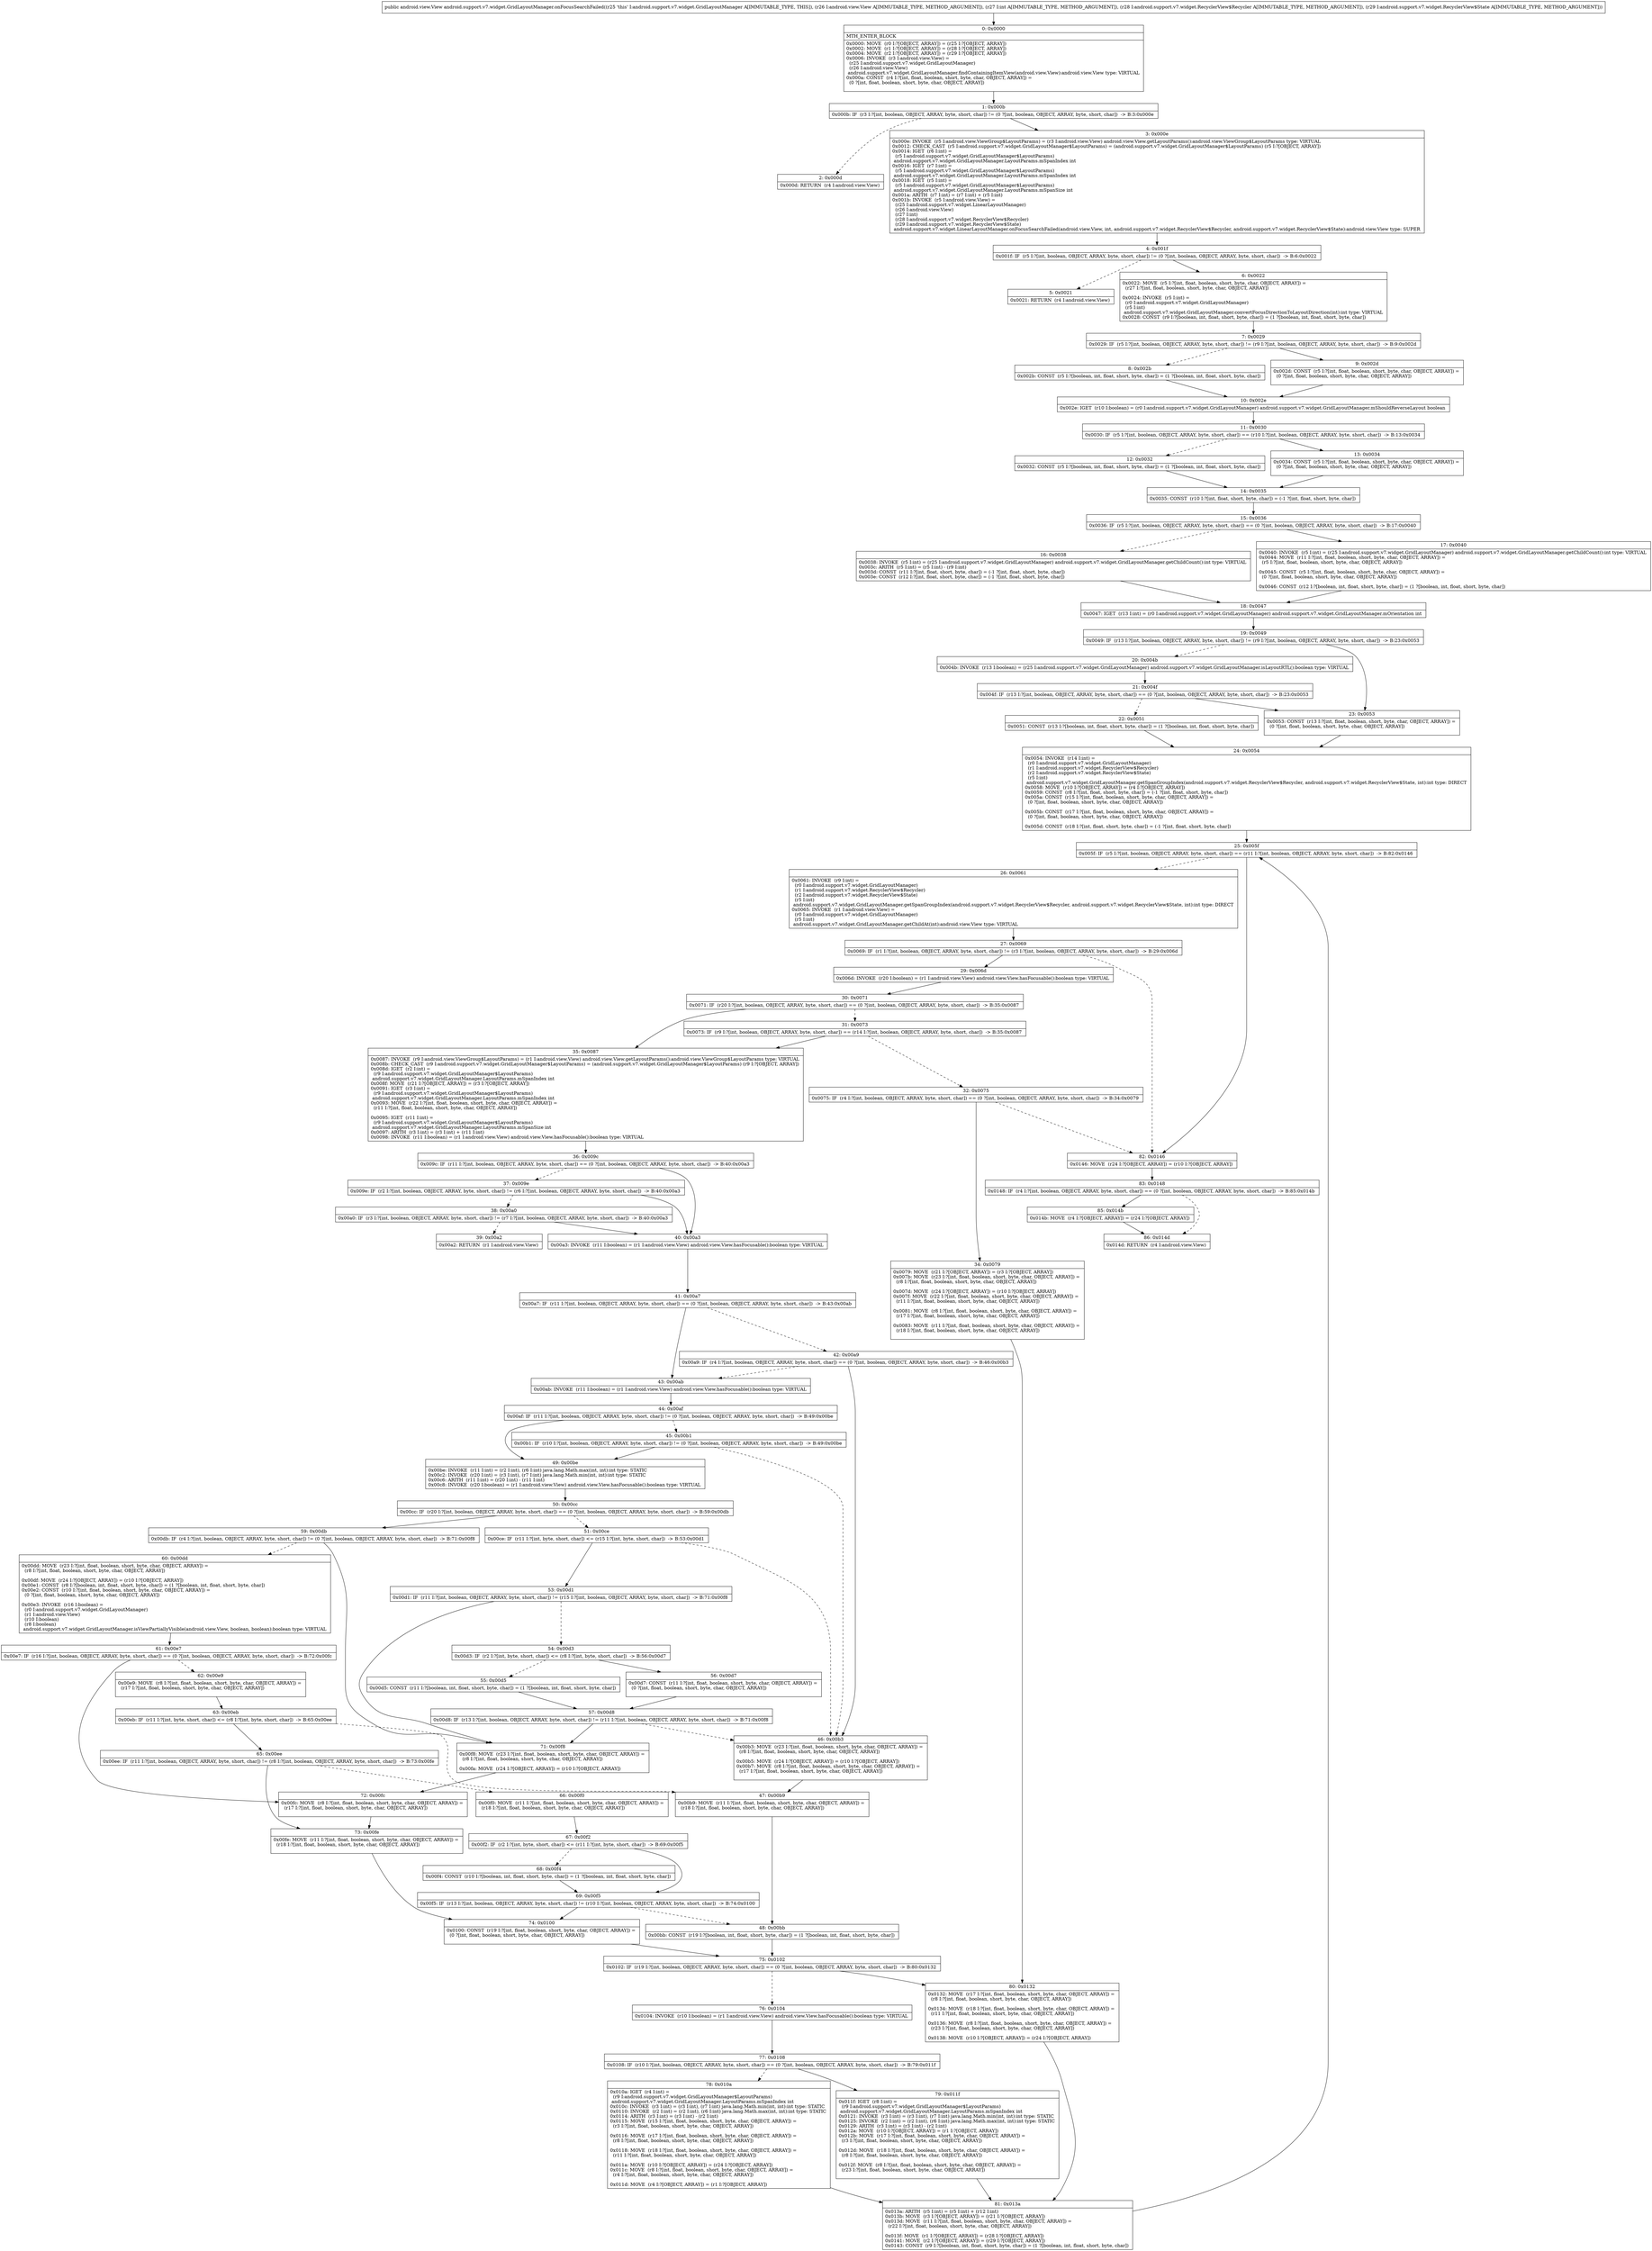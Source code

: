 digraph "CFG forandroid.support.v7.widget.GridLayoutManager.onFocusSearchFailed(Landroid\/view\/View;ILandroid\/support\/v7\/widget\/RecyclerView$Recycler;Landroid\/support\/v7\/widget\/RecyclerView$State;)Landroid\/view\/View;" {
Node_0 [shape=record,label="{0\:\ 0x0000|MTH_ENTER_BLOCK\l|0x0000: MOVE  (r0 I:?[OBJECT, ARRAY]) = (r25 I:?[OBJECT, ARRAY]) \l0x0002: MOVE  (r1 I:?[OBJECT, ARRAY]) = (r28 I:?[OBJECT, ARRAY]) \l0x0004: MOVE  (r2 I:?[OBJECT, ARRAY]) = (r29 I:?[OBJECT, ARRAY]) \l0x0006: INVOKE  (r3 I:android.view.View) = \l  (r25 I:android.support.v7.widget.GridLayoutManager)\l  (r26 I:android.view.View)\l android.support.v7.widget.GridLayoutManager.findContainingItemView(android.view.View):android.view.View type: VIRTUAL \l0x000a: CONST  (r4 I:?[int, float, boolean, short, byte, char, OBJECT, ARRAY]) = \l  (0 ?[int, float, boolean, short, byte, char, OBJECT, ARRAY])\l \l}"];
Node_1 [shape=record,label="{1\:\ 0x000b|0x000b: IF  (r3 I:?[int, boolean, OBJECT, ARRAY, byte, short, char]) != (0 ?[int, boolean, OBJECT, ARRAY, byte, short, char])  \-\> B:3:0x000e \l}"];
Node_2 [shape=record,label="{2\:\ 0x000d|0x000d: RETURN  (r4 I:android.view.View) \l}"];
Node_3 [shape=record,label="{3\:\ 0x000e|0x000e: INVOKE  (r5 I:android.view.ViewGroup$LayoutParams) = (r3 I:android.view.View) android.view.View.getLayoutParams():android.view.ViewGroup$LayoutParams type: VIRTUAL \l0x0012: CHECK_CAST  (r5 I:android.support.v7.widget.GridLayoutManager$LayoutParams) = (android.support.v7.widget.GridLayoutManager$LayoutParams) (r5 I:?[OBJECT, ARRAY]) \l0x0014: IGET  (r6 I:int) = \l  (r5 I:android.support.v7.widget.GridLayoutManager$LayoutParams)\l android.support.v7.widget.GridLayoutManager.LayoutParams.mSpanIndex int \l0x0016: IGET  (r7 I:int) = \l  (r5 I:android.support.v7.widget.GridLayoutManager$LayoutParams)\l android.support.v7.widget.GridLayoutManager.LayoutParams.mSpanIndex int \l0x0018: IGET  (r5 I:int) = \l  (r5 I:android.support.v7.widget.GridLayoutManager$LayoutParams)\l android.support.v7.widget.GridLayoutManager.LayoutParams.mSpanSize int \l0x001a: ARITH  (r7 I:int) = (r7 I:int) + (r5 I:int) \l0x001b: INVOKE  (r5 I:android.view.View) = \l  (r25 I:android.support.v7.widget.LinearLayoutManager)\l  (r26 I:android.view.View)\l  (r27 I:int)\l  (r28 I:android.support.v7.widget.RecyclerView$Recycler)\l  (r29 I:android.support.v7.widget.RecyclerView$State)\l android.support.v7.widget.LinearLayoutManager.onFocusSearchFailed(android.view.View, int, android.support.v7.widget.RecyclerView$Recycler, android.support.v7.widget.RecyclerView$State):android.view.View type: SUPER \l}"];
Node_4 [shape=record,label="{4\:\ 0x001f|0x001f: IF  (r5 I:?[int, boolean, OBJECT, ARRAY, byte, short, char]) != (0 ?[int, boolean, OBJECT, ARRAY, byte, short, char])  \-\> B:6:0x0022 \l}"];
Node_5 [shape=record,label="{5\:\ 0x0021|0x0021: RETURN  (r4 I:android.view.View) \l}"];
Node_6 [shape=record,label="{6\:\ 0x0022|0x0022: MOVE  (r5 I:?[int, float, boolean, short, byte, char, OBJECT, ARRAY]) = \l  (r27 I:?[int, float, boolean, short, byte, char, OBJECT, ARRAY])\l \l0x0024: INVOKE  (r5 I:int) = \l  (r0 I:android.support.v7.widget.GridLayoutManager)\l  (r5 I:int)\l android.support.v7.widget.GridLayoutManager.convertFocusDirectionToLayoutDirection(int):int type: VIRTUAL \l0x0028: CONST  (r9 I:?[boolean, int, float, short, byte, char]) = (1 ?[boolean, int, float, short, byte, char]) \l}"];
Node_7 [shape=record,label="{7\:\ 0x0029|0x0029: IF  (r5 I:?[int, boolean, OBJECT, ARRAY, byte, short, char]) != (r9 I:?[int, boolean, OBJECT, ARRAY, byte, short, char])  \-\> B:9:0x002d \l}"];
Node_8 [shape=record,label="{8\:\ 0x002b|0x002b: CONST  (r5 I:?[boolean, int, float, short, byte, char]) = (1 ?[boolean, int, float, short, byte, char]) \l}"];
Node_9 [shape=record,label="{9\:\ 0x002d|0x002d: CONST  (r5 I:?[int, float, boolean, short, byte, char, OBJECT, ARRAY]) = \l  (0 ?[int, float, boolean, short, byte, char, OBJECT, ARRAY])\l \l}"];
Node_10 [shape=record,label="{10\:\ 0x002e|0x002e: IGET  (r10 I:boolean) = (r0 I:android.support.v7.widget.GridLayoutManager) android.support.v7.widget.GridLayoutManager.mShouldReverseLayout boolean \l}"];
Node_11 [shape=record,label="{11\:\ 0x0030|0x0030: IF  (r5 I:?[int, boolean, OBJECT, ARRAY, byte, short, char]) == (r10 I:?[int, boolean, OBJECT, ARRAY, byte, short, char])  \-\> B:13:0x0034 \l}"];
Node_12 [shape=record,label="{12\:\ 0x0032|0x0032: CONST  (r5 I:?[boolean, int, float, short, byte, char]) = (1 ?[boolean, int, float, short, byte, char]) \l}"];
Node_13 [shape=record,label="{13\:\ 0x0034|0x0034: CONST  (r5 I:?[int, float, boolean, short, byte, char, OBJECT, ARRAY]) = \l  (0 ?[int, float, boolean, short, byte, char, OBJECT, ARRAY])\l \l}"];
Node_14 [shape=record,label="{14\:\ 0x0035|0x0035: CONST  (r10 I:?[int, float, short, byte, char]) = (\-1 ?[int, float, short, byte, char]) \l}"];
Node_15 [shape=record,label="{15\:\ 0x0036|0x0036: IF  (r5 I:?[int, boolean, OBJECT, ARRAY, byte, short, char]) == (0 ?[int, boolean, OBJECT, ARRAY, byte, short, char])  \-\> B:17:0x0040 \l}"];
Node_16 [shape=record,label="{16\:\ 0x0038|0x0038: INVOKE  (r5 I:int) = (r25 I:android.support.v7.widget.GridLayoutManager) android.support.v7.widget.GridLayoutManager.getChildCount():int type: VIRTUAL \l0x003c: ARITH  (r5 I:int) = (r5 I:int) \- (r9 I:int) \l0x003d: CONST  (r11 I:?[int, float, short, byte, char]) = (\-1 ?[int, float, short, byte, char]) \l0x003e: CONST  (r12 I:?[int, float, short, byte, char]) = (\-1 ?[int, float, short, byte, char]) \l}"];
Node_17 [shape=record,label="{17\:\ 0x0040|0x0040: INVOKE  (r5 I:int) = (r25 I:android.support.v7.widget.GridLayoutManager) android.support.v7.widget.GridLayoutManager.getChildCount():int type: VIRTUAL \l0x0044: MOVE  (r11 I:?[int, float, boolean, short, byte, char, OBJECT, ARRAY]) = \l  (r5 I:?[int, float, boolean, short, byte, char, OBJECT, ARRAY])\l \l0x0045: CONST  (r5 I:?[int, float, boolean, short, byte, char, OBJECT, ARRAY]) = \l  (0 ?[int, float, boolean, short, byte, char, OBJECT, ARRAY])\l \l0x0046: CONST  (r12 I:?[boolean, int, float, short, byte, char]) = (1 ?[boolean, int, float, short, byte, char]) \l}"];
Node_18 [shape=record,label="{18\:\ 0x0047|0x0047: IGET  (r13 I:int) = (r0 I:android.support.v7.widget.GridLayoutManager) android.support.v7.widget.GridLayoutManager.mOrientation int \l}"];
Node_19 [shape=record,label="{19\:\ 0x0049|0x0049: IF  (r13 I:?[int, boolean, OBJECT, ARRAY, byte, short, char]) != (r9 I:?[int, boolean, OBJECT, ARRAY, byte, short, char])  \-\> B:23:0x0053 \l}"];
Node_20 [shape=record,label="{20\:\ 0x004b|0x004b: INVOKE  (r13 I:boolean) = (r25 I:android.support.v7.widget.GridLayoutManager) android.support.v7.widget.GridLayoutManager.isLayoutRTL():boolean type: VIRTUAL \l}"];
Node_21 [shape=record,label="{21\:\ 0x004f|0x004f: IF  (r13 I:?[int, boolean, OBJECT, ARRAY, byte, short, char]) == (0 ?[int, boolean, OBJECT, ARRAY, byte, short, char])  \-\> B:23:0x0053 \l}"];
Node_22 [shape=record,label="{22\:\ 0x0051|0x0051: CONST  (r13 I:?[boolean, int, float, short, byte, char]) = (1 ?[boolean, int, float, short, byte, char]) \l}"];
Node_23 [shape=record,label="{23\:\ 0x0053|0x0053: CONST  (r13 I:?[int, float, boolean, short, byte, char, OBJECT, ARRAY]) = \l  (0 ?[int, float, boolean, short, byte, char, OBJECT, ARRAY])\l \l}"];
Node_24 [shape=record,label="{24\:\ 0x0054|0x0054: INVOKE  (r14 I:int) = \l  (r0 I:android.support.v7.widget.GridLayoutManager)\l  (r1 I:android.support.v7.widget.RecyclerView$Recycler)\l  (r2 I:android.support.v7.widget.RecyclerView$State)\l  (r5 I:int)\l android.support.v7.widget.GridLayoutManager.getSpanGroupIndex(android.support.v7.widget.RecyclerView$Recycler, android.support.v7.widget.RecyclerView$State, int):int type: DIRECT \l0x0058: MOVE  (r10 I:?[OBJECT, ARRAY]) = (r4 I:?[OBJECT, ARRAY]) \l0x0059: CONST  (r8 I:?[int, float, short, byte, char]) = (\-1 ?[int, float, short, byte, char]) \l0x005a: CONST  (r15 I:?[int, float, boolean, short, byte, char, OBJECT, ARRAY]) = \l  (0 ?[int, float, boolean, short, byte, char, OBJECT, ARRAY])\l \l0x005b: CONST  (r17 I:?[int, float, boolean, short, byte, char, OBJECT, ARRAY]) = \l  (0 ?[int, float, boolean, short, byte, char, OBJECT, ARRAY])\l \l0x005d: CONST  (r18 I:?[int, float, short, byte, char]) = (\-1 ?[int, float, short, byte, char]) \l}"];
Node_25 [shape=record,label="{25\:\ 0x005f|0x005f: IF  (r5 I:?[int, boolean, OBJECT, ARRAY, byte, short, char]) == (r11 I:?[int, boolean, OBJECT, ARRAY, byte, short, char])  \-\> B:82:0x0146 \l}"];
Node_26 [shape=record,label="{26\:\ 0x0061|0x0061: INVOKE  (r9 I:int) = \l  (r0 I:android.support.v7.widget.GridLayoutManager)\l  (r1 I:android.support.v7.widget.RecyclerView$Recycler)\l  (r2 I:android.support.v7.widget.RecyclerView$State)\l  (r5 I:int)\l android.support.v7.widget.GridLayoutManager.getSpanGroupIndex(android.support.v7.widget.RecyclerView$Recycler, android.support.v7.widget.RecyclerView$State, int):int type: DIRECT \l0x0065: INVOKE  (r1 I:android.view.View) = \l  (r0 I:android.support.v7.widget.GridLayoutManager)\l  (r5 I:int)\l android.support.v7.widget.GridLayoutManager.getChildAt(int):android.view.View type: VIRTUAL \l}"];
Node_27 [shape=record,label="{27\:\ 0x0069|0x0069: IF  (r1 I:?[int, boolean, OBJECT, ARRAY, byte, short, char]) != (r3 I:?[int, boolean, OBJECT, ARRAY, byte, short, char])  \-\> B:29:0x006d \l}"];
Node_29 [shape=record,label="{29\:\ 0x006d|0x006d: INVOKE  (r20 I:boolean) = (r1 I:android.view.View) android.view.View.hasFocusable():boolean type: VIRTUAL \l}"];
Node_30 [shape=record,label="{30\:\ 0x0071|0x0071: IF  (r20 I:?[int, boolean, OBJECT, ARRAY, byte, short, char]) == (0 ?[int, boolean, OBJECT, ARRAY, byte, short, char])  \-\> B:35:0x0087 \l}"];
Node_31 [shape=record,label="{31\:\ 0x0073|0x0073: IF  (r9 I:?[int, boolean, OBJECT, ARRAY, byte, short, char]) == (r14 I:?[int, boolean, OBJECT, ARRAY, byte, short, char])  \-\> B:35:0x0087 \l}"];
Node_32 [shape=record,label="{32\:\ 0x0075|0x0075: IF  (r4 I:?[int, boolean, OBJECT, ARRAY, byte, short, char]) == (0 ?[int, boolean, OBJECT, ARRAY, byte, short, char])  \-\> B:34:0x0079 \l}"];
Node_34 [shape=record,label="{34\:\ 0x0079|0x0079: MOVE  (r21 I:?[OBJECT, ARRAY]) = (r3 I:?[OBJECT, ARRAY]) \l0x007b: MOVE  (r23 I:?[int, float, boolean, short, byte, char, OBJECT, ARRAY]) = \l  (r8 I:?[int, float, boolean, short, byte, char, OBJECT, ARRAY])\l \l0x007d: MOVE  (r24 I:?[OBJECT, ARRAY]) = (r10 I:?[OBJECT, ARRAY]) \l0x007f: MOVE  (r22 I:?[int, float, boolean, short, byte, char, OBJECT, ARRAY]) = \l  (r11 I:?[int, float, boolean, short, byte, char, OBJECT, ARRAY])\l \l0x0081: MOVE  (r8 I:?[int, float, boolean, short, byte, char, OBJECT, ARRAY]) = \l  (r17 I:?[int, float, boolean, short, byte, char, OBJECT, ARRAY])\l \l0x0083: MOVE  (r11 I:?[int, float, boolean, short, byte, char, OBJECT, ARRAY]) = \l  (r18 I:?[int, float, boolean, short, byte, char, OBJECT, ARRAY])\l \l}"];
Node_35 [shape=record,label="{35\:\ 0x0087|0x0087: INVOKE  (r9 I:android.view.ViewGroup$LayoutParams) = (r1 I:android.view.View) android.view.View.getLayoutParams():android.view.ViewGroup$LayoutParams type: VIRTUAL \l0x008b: CHECK_CAST  (r9 I:android.support.v7.widget.GridLayoutManager$LayoutParams) = (android.support.v7.widget.GridLayoutManager$LayoutParams) (r9 I:?[OBJECT, ARRAY]) \l0x008d: IGET  (r2 I:int) = \l  (r9 I:android.support.v7.widget.GridLayoutManager$LayoutParams)\l android.support.v7.widget.GridLayoutManager.LayoutParams.mSpanIndex int \l0x008f: MOVE  (r21 I:?[OBJECT, ARRAY]) = (r3 I:?[OBJECT, ARRAY]) \l0x0091: IGET  (r3 I:int) = \l  (r9 I:android.support.v7.widget.GridLayoutManager$LayoutParams)\l android.support.v7.widget.GridLayoutManager.LayoutParams.mSpanIndex int \l0x0093: MOVE  (r22 I:?[int, float, boolean, short, byte, char, OBJECT, ARRAY]) = \l  (r11 I:?[int, float, boolean, short, byte, char, OBJECT, ARRAY])\l \l0x0095: IGET  (r11 I:int) = \l  (r9 I:android.support.v7.widget.GridLayoutManager$LayoutParams)\l android.support.v7.widget.GridLayoutManager.LayoutParams.mSpanSize int \l0x0097: ARITH  (r3 I:int) = (r3 I:int) + (r11 I:int) \l0x0098: INVOKE  (r11 I:boolean) = (r1 I:android.view.View) android.view.View.hasFocusable():boolean type: VIRTUAL \l}"];
Node_36 [shape=record,label="{36\:\ 0x009c|0x009c: IF  (r11 I:?[int, boolean, OBJECT, ARRAY, byte, short, char]) == (0 ?[int, boolean, OBJECT, ARRAY, byte, short, char])  \-\> B:40:0x00a3 \l}"];
Node_37 [shape=record,label="{37\:\ 0x009e|0x009e: IF  (r2 I:?[int, boolean, OBJECT, ARRAY, byte, short, char]) != (r6 I:?[int, boolean, OBJECT, ARRAY, byte, short, char])  \-\> B:40:0x00a3 \l}"];
Node_38 [shape=record,label="{38\:\ 0x00a0|0x00a0: IF  (r3 I:?[int, boolean, OBJECT, ARRAY, byte, short, char]) != (r7 I:?[int, boolean, OBJECT, ARRAY, byte, short, char])  \-\> B:40:0x00a3 \l}"];
Node_39 [shape=record,label="{39\:\ 0x00a2|0x00a2: RETURN  (r1 I:android.view.View) \l}"];
Node_40 [shape=record,label="{40\:\ 0x00a3|0x00a3: INVOKE  (r11 I:boolean) = (r1 I:android.view.View) android.view.View.hasFocusable():boolean type: VIRTUAL \l}"];
Node_41 [shape=record,label="{41\:\ 0x00a7|0x00a7: IF  (r11 I:?[int, boolean, OBJECT, ARRAY, byte, short, char]) == (0 ?[int, boolean, OBJECT, ARRAY, byte, short, char])  \-\> B:43:0x00ab \l}"];
Node_42 [shape=record,label="{42\:\ 0x00a9|0x00a9: IF  (r4 I:?[int, boolean, OBJECT, ARRAY, byte, short, char]) == (0 ?[int, boolean, OBJECT, ARRAY, byte, short, char])  \-\> B:46:0x00b3 \l}"];
Node_43 [shape=record,label="{43\:\ 0x00ab|0x00ab: INVOKE  (r11 I:boolean) = (r1 I:android.view.View) android.view.View.hasFocusable():boolean type: VIRTUAL \l}"];
Node_44 [shape=record,label="{44\:\ 0x00af|0x00af: IF  (r11 I:?[int, boolean, OBJECT, ARRAY, byte, short, char]) != (0 ?[int, boolean, OBJECT, ARRAY, byte, short, char])  \-\> B:49:0x00be \l}"];
Node_45 [shape=record,label="{45\:\ 0x00b1|0x00b1: IF  (r10 I:?[int, boolean, OBJECT, ARRAY, byte, short, char]) != (0 ?[int, boolean, OBJECT, ARRAY, byte, short, char])  \-\> B:49:0x00be \l}"];
Node_46 [shape=record,label="{46\:\ 0x00b3|0x00b3: MOVE  (r23 I:?[int, float, boolean, short, byte, char, OBJECT, ARRAY]) = \l  (r8 I:?[int, float, boolean, short, byte, char, OBJECT, ARRAY])\l \l0x00b5: MOVE  (r24 I:?[OBJECT, ARRAY]) = (r10 I:?[OBJECT, ARRAY]) \l0x00b7: MOVE  (r8 I:?[int, float, boolean, short, byte, char, OBJECT, ARRAY]) = \l  (r17 I:?[int, float, boolean, short, byte, char, OBJECT, ARRAY])\l \l}"];
Node_47 [shape=record,label="{47\:\ 0x00b9|0x00b9: MOVE  (r11 I:?[int, float, boolean, short, byte, char, OBJECT, ARRAY]) = \l  (r18 I:?[int, float, boolean, short, byte, char, OBJECT, ARRAY])\l \l}"];
Node_48 [shape=record,label="{48\:\ 0x00bb|0x00bb: CONST  (r19 I:?[boolean, int, float, short, byte, char]) = (1 ?[boolean, int, float, short, byte, char]) \l}"];
Node_49 [shape=record,label="{49\:\ 0x00be|0x00be: INVOKE  (r11 I:int) = (r2 I:int), (r6 I:int) java.lang.Math.max(int, int):int type: STATIC \l0x00c2: INVOKE  (r20 I:int) = (r3 I:int), (r7 I:int) java.lang.Math.min(int, int):int type: STATIC \l0x00c6: ARITH  (r11 I:int) = (r20 I:int) \- (r11 I:int) \l0x00c8: INVOKE  (r20 I:boolean) = (r1 I:android.view.View) android.view.View.hasFocusable():boolean type: VIRTUAL \l}"];
Node_50 [shape=record,label="{50\:\ 0x00cc|0x00cc: IF  (r20 I:?[int, boolean, OBJECT, ARRAY, byte, short, char]) == (0 ?[int, boolean, OBJECT, ARRAY, byte, short, char])  \-\> B:59:0x00db \l}"];
Node_51 [shape=record,label="{51\:\ 0x00ce|0x00ce: IF  (r11 I:?[int, byte, short, char]) \<= (r15 I:?[int, byte, short, char])  \-\> B:53:0x00d1 \l}"];
Node_53 [shape=record,label="{53\:\ 0x00d1|0x00d1: IF  (r11 I:?[int, boolean, OBJECT, ARRAY, byte, short, char]) != (r15 I:?[int, boolean, OBJECT, ARRAY, byte, short, char])  \-\> B:71:0x00f8 \l}"];
Node_54 [shape=record,label="{54\:\ 0x00d3|0x00d3: IF  (r2 I:?[int, byte, short, char]) \<= (r8 I:?[int, byte, short, char])  \-\> B:56:0x00d7 \l}"];
Node_55 [shape=record,label="{55\:\ 0x00d5|0x00d5: CONST  (r11 I:?[boolean, int, float, short, byte, char]) = (1 ?[boolean, int, float, short, byte, char]) \l}"];
Node_56 [shape=record,label="{56\:\ 0x00d7|0x00d7: CONST  (r11 I:?[int, float, boolean, short, byte, char, OBJECT, ARRAY]) = \l  (0 ?[int, float, boolean, short, byte, char, OBJECT, ARRAY])\l \l}"];
Node_57 [shape=record,label="{57\:\ 0x00d8|0x00d8: IF  (r13 I:?[int, boolean, OBJECT, ARRAY, byte, short, char]) != (r11 I:?[int, boolean, OBJECT, ARRAY, byte, short, char])  \-\> B:71:0x00f8 \l}"];
Node_59 [shape=record,label="{59\:\ 0x00db|0x00db: IF  (r4 I:?[int, boolean, OBJECT, ARRAY, byte, short, char]) != (0 ?[int, boolean, OBJECT, ARRAY, byte, short, char])  \-\> B:71:0x00f8 \l}"];
Node_60 [shape=record,label="{60\:\ 0x00dd|0x00dd: MOVE  (r23 I:?[int, float, boolean, short, byte, char, OBJECT, ARRAY]) = \l  (r8 I:?[int, float, boolean, short, byte, char, OBJECT, ARRAY])\l \l0x00df: MOVE  (r24 I:?[OBJECT, ARRAY]) = (r10 I:?[OBJECT, ARRAY]) \l0x00e1: CONST  (r8 I:?[boolean, int, float, short, byte, char]) = (1 ?[boolean, int, float, short, byte, char]) \l0x00e2: CONST  (r10 I:?[int, float, boolean, short, byte, char, OBJECT, ARRAY]) = \l  (0 ?[int, float, boolean, short, byte, char, OBJECT, ARRAY])\l \l0x00e3: INVOKE  (r16 I:boolean) = \l  (r0 I:android.support.v7.widget.GridLayoutManager)\l  (r1 I:android.view.View)\l  (r10 I:boolean)\l  (r8 I:boolean)\l android.support.v7.widget.GridLayoutManager.isViewPartiallyVisible(android.view.View, boolean, boolean):boolean type: VIRTUAL \l}"];
Node_61 [shape=record,label="{61\:\ 0x00e7|0x00e7: IF  (r16 I:?[int, boolean, OBJECT, ARRAY, byte, short, char]) == (0 ?[int, boolean, OBJECT, ARRAY, byte, short, char])  \-\> B:72:0x00fc \l}"];
Node_62 [shape=record,label="{62\:\ 0x00e9|0x00e9: MOVE  (r8 I:?[int, float, boolean, short, byte, char, OBJECT, ARRAY]) = \l  (r17 I:?[int, float, boolean, short, byte, char, OBJECT, ARRAY])\l \l}"];
Node_63 [shape=record,label="{63\:\ 0x00eb|0x00eb: IF  (r11 I:?[int, byte, short, char]) \<= (r8 I:?[int, byte, short, char])  \-\> B:65:0x00ee \l}"];
Node_65 [shape=record,label="{65\:\ 0x00ee|0x00ee: IF  (r11 I:?[int, boolean, OBJECT, ARRAY, byte, short, char]) != (r8 I:?[int, boolean, OBJECT, ARRAY, byte, short, char])  \-\> B:73:0x00fe \l}"];
Node_66 [shape=record,label="{66\:\ 0x00f0|0x00f0: MOVE  (r11 I:?[int, float, boolean, short, byte, char, OBJECT, ARRAY]) = \l  (r18 I:?[int, float, boolean, short, byte, char, OBJECT, ARRAY])\l \l}"];
Node_67 [shape=record,label="{67\:\ 0x00f2|0x00f2: IF  (r2 I:?[int, byte, short, char]) \<= (r11 I:?[int, byte, short, char])  \-\> B:69:0x00f5 \l}"];
Node_68 [shape=record,label="{68\:\ 0x00f4|0x00f4: CONST  (r10 I:?[boolean, int, float, short, byte, char]) = (1 ?[boolean, int, float, short, byte, char]) \l}"];
Node_69 [shape=record,label="{69\:\ 0x00f5|0x00f5: IF  (r13 I:?[int, boolean, OBJECT, ARRAY, byte, short, char]) != (r10 I:?[int, boolean, OBJECT, ARRAY, byte, short, char])  \-\> B:74:0x0100 \l}"];
Node_71 [shape=record,label="{71\:\ 0x00f8|0x00f8: MOVE  (r23 I:?[int, float, boolean, short, byte, char, OBJECT, ARRAY]) = \l  (r8 I:?[int, float, boolean, short, byte, char, OBJECT, ARRAY])\l \l0x00fa: MOVE  (r24 I:?[OBJECT, ARRAY]) = (r10 I:?[OBJECT, ARRAY]) \l}"];
Node_72 [shape=record,label="{72\:\ 0x00fc|0x00fc: MOVE  (r8 I:?[int, float, boolean, short, byte, char, OBJECT, ARRAY]) = \l  (r17 I:?[int, float, boolean, short, byte, char, OBJECT, ARRAY])\l \l}"];
Node_73 [shape=record,label="{73\:\ 0x00fe|0x00fe: MOVE  (r11 I:?[int, float, boolean, short, byte, char, OBJECT, ARRAY]) = \l  (r18 I:?[int, float, boolean, short, byte, char, OBJECT, ARRAY])\l \l}"];
Node_74 [shape=record,label="{74\:\ 0x0100|0x0100: CONST  (r19 I:?[int, float, boolean, short, byte, char, OBJECT, ARRAY]) = \l  (0 ?[int, float, boolean, short, byte, char, OBJECT, ARRAY])\l \l}"];
Node_75 [shape=record,label="{75\:\ 0x0102|0x0102: IF  (r19 I:?[int, boolean, OBJECT, ARRAY, byte, short, char]) == (0 ?[int, boolean, OBJECT, ARRAY, byte, short, char])  \-\> B:80:0x0132 \l}"];
Node_76 [shape=record,label="{76\:\ 0x0104|0x0104: INVOKE  (r10 I:boolean) = (r1 I:android.view.View) android.view.View.hasFocusable():boolean type: VIRTUAL \l}"];
Node_77 [shape=record,label="{77\:\ 0x0108|0x0108: IF  (r10 I:?[int, boolean, OBJECT, ARRAY, byte, short, char]) == (0 ?[int, boolean, OBJECT, ARRAY, byte, short, char])  \-\> B:79:0x011f \l}"];
Node_78 [shape=record,label="{78\:\ 0x010a|0x010a: IGET  (r4 I:int) = \l  (r9 I:android.support.v7.widget.GridLayoutManager$LayoutParams)\l android.support.v7.widget.GridLayoutManager.LayoutParams.mSpanIndex int \l0x010c: INVOKE  (r3 I:int) = (r3 I:int), (r7 I:int) java.lang.Math.min(int, int):int type: STATIC \l0x0110: INVOKE  (r2 I:int) = (r2 I:int), (r6 I:int) java.lang.Math.max(int, int):int type: STATIC \l0x0114: ARITH  (r3 I:int) = (r3 I:int) \- (r2 I:int) \l0x0115: MOVE  (r15 I:?[int, float, boolean, short, byte, char, OBJECT, ARRAY]) = \l  (r3 I:?[int, float, boolean, short, byte, char, OBJECT, ARRAY])\l \l0x0116: MOVE  (r17 I:?[int, float, boolean, short, byte, char, OBJECT, ARRAY]) = \l  (r8 I:?[int, float, boolean, short, byte, char, OBJECT, ARRAY])\l \l0x0118: MOVE  (r18 I:?[int, float, boolean, short, byte, char, OBJECT, ARRAY]) = \l  (r11 I:?[int, float, boolean, short, byte, char, OBJECT, ARRAY])\l \l0x011a: MOVE  (r10 I:?[OBJECT, ARRAY]) = (r24 I:?[OBJECT, ARRAY]) \l0x011c: MOVE  (r8 I:?[int, float, boolean, short, byte, char, OBJECT, ARRAY]) = \l  (r4 I:?[int, float, boolean, short, byte, char, OBJECT, ARRAY])\l \l0x011d: MOVE  (r4 I:?[OBJECT, ARRAY]) = (r1 I:?[OBJECT, ARRAY]) \l}"];
Node_79 [shape=record,label="{79\:\ 0x011f|0x011f: IGET  (r8 I:int) = \l  (r9 I:android.support.v7.widget.GridLayoutManager$LayoutParams)\l android.support.v7.widget.GridLayoutManager.LayoutParams.mSpanIndex int \l0x0121: INVOKE  (r3 I:int) = (r3 I:int), (r7 I:int) java.lang.Math.min(int, int):int type: STATIC \l0x0125: INVOKE  (r2 I:int) = (r2 I:int), (r6 I:int) java.lang.Math.max(int, int):int type: STATIC \l0x0129: ARITH  (r3 I:int) = (r3 I:int) \- (r2 I:int) \l0x012a: MOVE  (r10 I:?[OBJECT, ARRAY]) = (r1 I:?[OBJECT, ARRAY]) \l0x012b: MOVE  (r17 I:?[int, float, boolean, short, byte, char, OBJECT, ARRAY]) = \l  (r3 I:?[int, float, boolean, short, byte, char, OBJECT, ARRAY])\l \l0x012d: MOVE  (r18 I:?[int, float, boolean, short, byte, char, OBJECT, ARRAY]) = \l  (r8 I:?[int, float, boolean, short, byte, char, OBJECT, ARRAY])\l \l0x012f: MOVE  (r8 I:?[int, float, boolean, short, byte, char, OBJECT, ARRAY]) = \l  (r23 I:?[int, float, boolean, short, byte, char, OBJECT, ARRAY])\l \l}"];
Node_80 [shape=record,label="{80\:\ 0x0132|0x0132: MOVE  (r17 I:?[int, float, boolean, short, byte, char, OBJECT, ARRAY]) = \l  (r8 I:?[int, float, boolean, short, byte, char, OBJECT, ARRAY])\l \l0x0134: MOVE  (r18 I:?[int, float, boolean, short, byte, char, OBJECT, ARRAY]) = \l  (r11 I:?[int, float, boolean, short, byte, char, OBJECT, ARRAY])\l \l0x0136: MOVE  (r8 I:?[int, float, boolean, short, byte, char, OBJECT, ARRAY]) = \l  (r23 I:?[int, float, boolean, short, byte, char, OBJECT, ARRAY])\l \l0x0138: MOVE  (r10 I:?[OBJECT, ARRAY]) = (r24 I:?[OBJECT, ARRAY]) \l}"];
Node_81 [shape=record,label="{81\:\ 0x013a|0x013a: ARITH  (r5 I:int) = (r5 I:int) + (r12 I:int) \l0x013b: MOVE  (r3 I:?[OBJECT, ARRAY]) = (r21 I:?[OBJECT, ARRAY]) \l0x013d: MOVE  (r11 I:?[int, float, boolean, short, byte, char, OBJECT, ARRAY]) = \l  (r22 I:?[int, float, boolean, short, byte, char, OBJECT, ARRAY])\l \l0x013f: MOVE  (r1 I:?[OBJECT, ARRAY]) = (r28 I:?[OBJECT, ARRAY]) \l0x0141: MOVE  (r2 I:?[OBJECT, ARRAY]) = (r29 I:?[OBJECT, ARRAY]) \l0x0143: CONST  (r9 I:?[boolean, int, float, short, byte, char]) = (1 ?[boolean, int, float, short, byte, char]) \l}"];
Node_82 [shape=record,label="{82\:\ 0x0146|0x0146: MOVE  (r24 I:?[OBJECT, ARRAY]) = (r10 I:?[OBJECT, ARRAY]) \l}"];
Node_83 [shape=record,label="{83\:\ 0x0148|0x0148: IF  (r4 I:?[int, boolean, OBJECT, ARRAY, byte, short, char]) == (0 ?[int, boolean, OBJECT, ARRAY, byte, short, char])  \-\> B:85:0x014b \l}"];
Node_85 [shape=record,label="{85\:\ 0x014b|0x014b: MOVE  (r4 I:?[OBJECT, ARRAY]) = (r24 I:?[OBJECT, ARRAY]) \l}"];
Node_86 [shape=record,label="{86\:\ 0x014d|0x014d: RETURN  (r4 I:android.view.View) \l}"];
MethodNode[shape=record,label="{public android.view.View android.support.v7.widget.GridLayoutManager.onFocusSearchFailed((r25 'this' I:android.support.v7.widget.GridLayoutManager A[IMMUTABLE_TYPE, THIS]), (r26 I:android.view.View A[IMMUTABLE_TYPE, METHOD_ARGUMENT]), (r27 I:int A[IMMUTABLE_TYPE, METHOD_ARGUMENT]), (r28 I:android.support.v7.widget.RecyclerView$Recycler A[IMMUTABLE_TYPE, METHOD_ARGUMENT]), (r29 I:android.support.v7.widget.RecyclerView$State A[IMMUTABLE_TYPE, METHOD_ARGUMENT])) }"];
MethodNode -> Node_0;
Node_0 -> Node_1;
Node_1 -> Node_2[style=dashed];
Node_1 -> Node_3;
Node_3 -> Node_4;
Node_4 -> Node_5[style=dashed];
Node_4 -> Node_6;
Node_6 -> Node_7;
Node_7 -> Node_8[style=dashed];
Node_7 -> Node_9;
Node_8 -> Node_10;
Node_9 -> Node_10;
Node_10 -> Node_11;
Node_11 -> Node_12[style=dashed];
Node_11 -> Node_13;
Node_12 -> Node_14;
Node_13 -> Node_14;
Node_14 -> Node_15;
Node_15 -> Node_16[style=dashed];
Node_15 -> Node_17;
Node_16 -> Node_18;
Node_17 -> Node_18;
Node_18 -> Node_19;
Node_19 -> Node_20[style=dashed];
Node_19 -> Node_23;
Node_20 -> Node_21;
Node_21 -> Node_22[style=dashed];
Node_21 -> Node_23;
Node_22 -> Node_24;
Node_23 -> Node_24;
Node_24 -> Node_25;
Node_25 -> Node_26[style=dashed];
Node_25 -> Node_82;
Node_26 -> Node_27;
Node_27 -> Node_29;
Node_27 -> Node_82[style=dashed];
Node_29 -> Node_30;
Node_30 -> Node_31[style=dashed];
Node_30 -> Node_35;
Node_31 -> Node_32[style=dashed];
Node_31 -> Node_35;
Node_32 -> Node_34;
Node_32 -> Node_82[style=dashed];
Node_34 -> Node_80;
Node_35 -> Node_36;
Node_36 -> Node_37[style=dashed];
Node_36 -> Node_40;
Node_37 -> Node_38[style=dashed];
Node_37 -> Node_40;
Node_38 -> Node_39[style=dashed];
Node_38 -> Node_40;
Node_40 -> Node_41;
Node_41 -> Node_42[style=dashed];
Node_41 -> Node_43;
Node_42 -> Node_43[style=dashed];
Node_42 -> Node_46;
Node_43 -> Node_44;
Node_44 -> Node_45[style=dashed];
Node_44 -> Node_49;
Node_45 -> Node_46[style=dashed];
Node_45 -> Node_49;
Node_46 -> Node_47;
Node_47 -> Node_48;
Node_48 -> Node_75;
Node_49 -> Node_50;
Node_50 -> Node_51[style=dashed];
Node_50 -> Node_59;
Node_51 -> Node_53;
Node_51 -> Node_46[style=dashed];
Node_53 -> Node_54[style=dashed];
Node_53 -> Node_71;
Node_54 -> Node_55[style=dashed];
Node_54 -> Node_56;
Node_55 -> Node_57;
Node_56 -> Node_57;
Node_57 -> Node_71;
Node_57 -> Node_46[style=dashed];
Node_59 -> Node_60[style=dashed];
Node_59 -> Node_71;
Node_60 -> Node_61;
Node_61 -> Node_62[style=dashed];
Node_61 -> Node_72;
Node_62 -> Node_63;
Node_63 -> Node_65;
Node_63 -> Node_47[style=dashed];
Node_65 -> Node_66[style=dashed];
Node_65 -> Node_73;
Node_66 -> Node_67;
Node_67 -> Node_68[style=dashed];
Node_67 -> Node_69;
Node_68 -> Node_69;
Node_69 -> Node_74;
Node_69 -> Node_48[style=dashed];
Node_71 -> Node_72;
Node_72 -> Node_73;
Node_73 -> Node_74;
Node_74 -> Node_75;
Node_75 -> Node_76[style=dashed];
Node_75 -> Node_80;
Node_76 -> Node_77;
Node_77 -> Node_78[style=dashed];
Node_77 -> Node_79;
Node_78 -> Node_81;
Node_79 -> Node_81;
Node_80 -> Node_81;
Node_81 -> Node_25;
Node_82 -> Node_83;
Node_83 -> Node_85;
Node_83 -> Node_86[style=dashed];
Node_85 -> Node_86;
}

